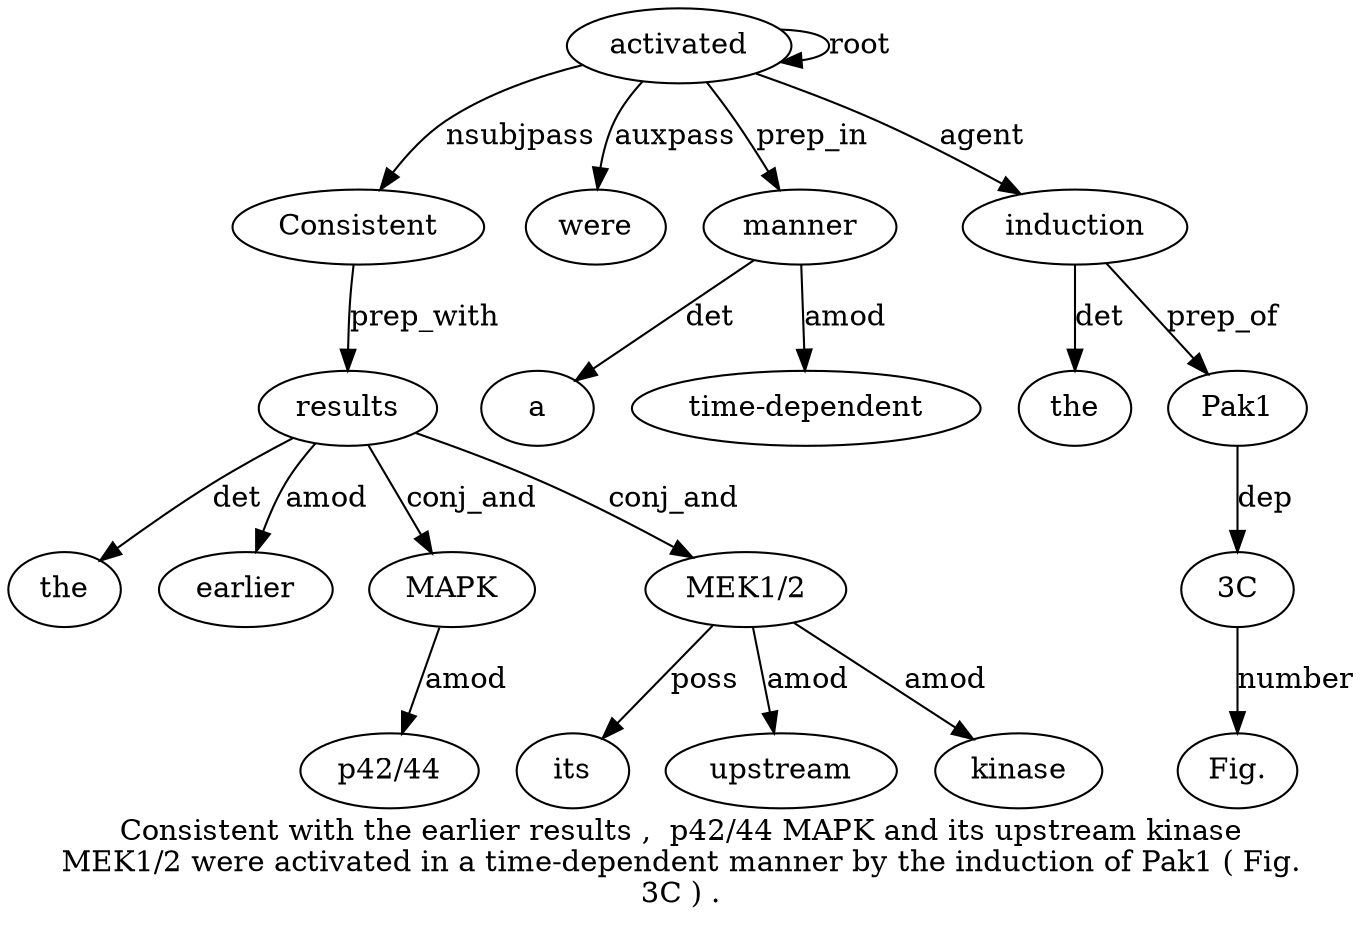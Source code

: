 digraph "Consistent with the earlier results ,  p42/44 MAPK and its upstream kinase MEK1/2 were activated in a time-dependent manner by the induction of Pak1 ( Fig. 3C ) ." {
label="Consistent with the earlier results ,  p42/44 MAPK and its upstream kinase
MEK1/2 were activated in a time-dependent manner by the induction of Pak1 ( Fig.
3C ) .";
activated15 [style=filled, fillcolor=white, label=activated];
Consistent1 [style=filled, fillcolor=white, label=Consistent];
activated15 -> Consistent1  [label=nsubjpass];
results5 [style=filled, fillcolor=white, label=results];
the3 [style=filled, fillcolor=white, label=the];
results5 -> the3  [label=det];
earlier4 [style=filled, fillcolor=white, label=earlier];
results5 -> earlier4  [label=amod];
Consistent1 -> results5  [label=prep_with];
MAPK8 [style=filled, fillcolor=white, label=MAPK];
"p42/447" [style=filled, fillcolor=white, label="p42/44"];
MAPK8 -> "p42/447"  [label=amod];
results5 -> MAPK8  [label=conj_and];
"MEK1/213" [style=filled, fillcolor=white, label="MEK1/2"];
its10 [style=filled, fillcolor=white, label=its];
"MEK1/213" -> its10  [label=poss];
upstream11 [style=filled, fillcolor=white, label=upstream];
"MEK1/213" -> upstream11  [label=amod];
kinase12 [style=filled, fillcolor=white, label=kinase];
"MEK1/213" -> kinase12  [label=amod];
results5 -> "MEK1/213"  [label=conj_and];
were14 [style=filled, fillcolor=white, label=were];
activated15 -> were14  [label=auxpass];
activated15 -> activated15  [label=root];
manner19 [style=filled, fillcolor=white, label=manner];
a17 [style=filled, fillcolor=white, label=a];
manner19 -> a17  [label=det];
"time-dependent18" [style=filled, fillcolor=white, label="time-dependent"];
manner19 -> "time-dependent18"  [label=amod];
activated15 -> manner19  [label=prep_in];
induction22 [style=filled, fillcolor=white, label=induction];
the21 [style=filled, fillcolor=white, label=the];
induction22 -> the21  [label=det];
activated15 -> induction22  [label=agent];
Pak124 [style=filled, fillcolor=white, label=Pak1];
induction22 -> Pak124  [label=prep_of];
"3C27" [style=filled, fillcolor=white, label="3C"];
"Fig.26" [style=filled, fillcolor=white, label="Fig."];
"3C27" -> "Fig.26"  [label=number];
Pak124 -> "3C27"  [label=dep];
}
